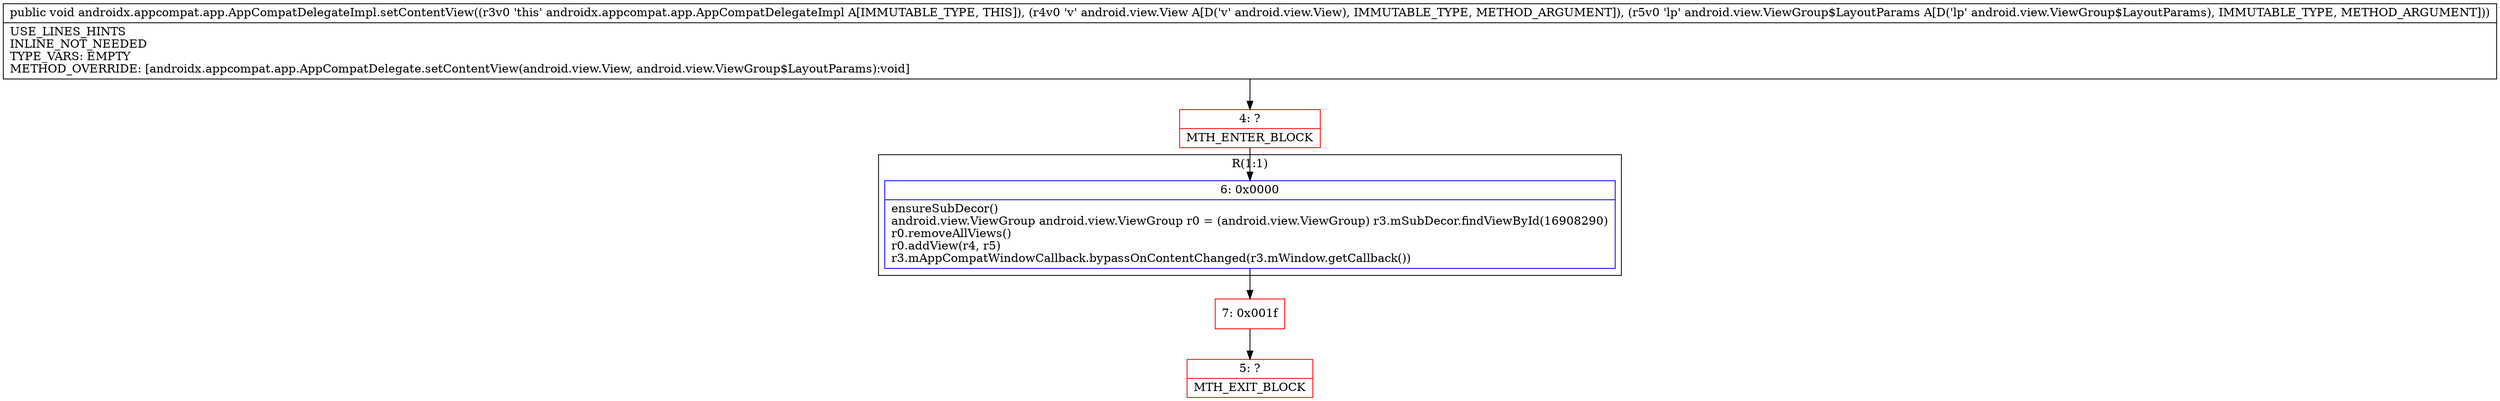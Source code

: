 digraph "CFG forandroidx.appcompat.app.AppCompatDelegateImpl.setContentView(Landroid\/view\/View;Landroid\/view\/ViewGroup$LayoutParams;)V" {
subgraph cluster_Region_1000356790 {
label = "R(1:1)";
node [shape=record,color=blue];
Node_6 [shape=record,label="{6\:\ 0x0000|ensureSubDecor()\landroid.view.ViewGroup android.view.ViewGroup r0 = (android.view.ViewGroup) r3.mSubDecor.findViewById(16908290)\lr0.removeAllViews()\lr0.addView(r4, r5)\lr3.mAppCompatWindowCallback.bypassOnContentChanged(r3.mWindow.getCallback())\l}"];
}
Node_4 [shape=record,color=red,label="{4\:\ ?|MTH_ENTER_BLOCK\l}"];
Node_7 [shape=record,color=red,label="{7\:\ 0x001f}"];
Node_5 [shape=record,color=red,label="{5\:\ ?|MTH_EXIT_BLOCK\l}"];
MethodNode[shape=record,label="{public void androidx.appcompat.app.AppCompatDelegateImpl.setContentView((r3v0 'this' androidx.appcompat.app.AppCompatDelegateImpl A[IMMUTABLE_TYPE, THIS]), (r4v0 'v' android.view.View A[D('v' android.view.View), IMMUTABLE_TYPE, METHOD_ARGUMENT]), (r5v0 'lp' android.view.ViewGroup$LayoutParams A[D('lp' android.view.ViewGroup$LayoutParams), IMMUTABLE_TYPE, METHOD_ARGUMENT]))  | USE_LINES_HINTS\lINLINE_NOT_NEEDED\lTYPE_VARS: EMPTY\lMETHOD_OVERRIDE: [androidx.appcompat.app.AppCompatDelegate.setContentView(android.view.View, android.view.ViewGroup$LayoutParams):void]\l}"];
MethodNode -> Node_4;Node_6 -> Node_7;
Node_4 -> Node_6;
Node_7 -> Node_5;
}

